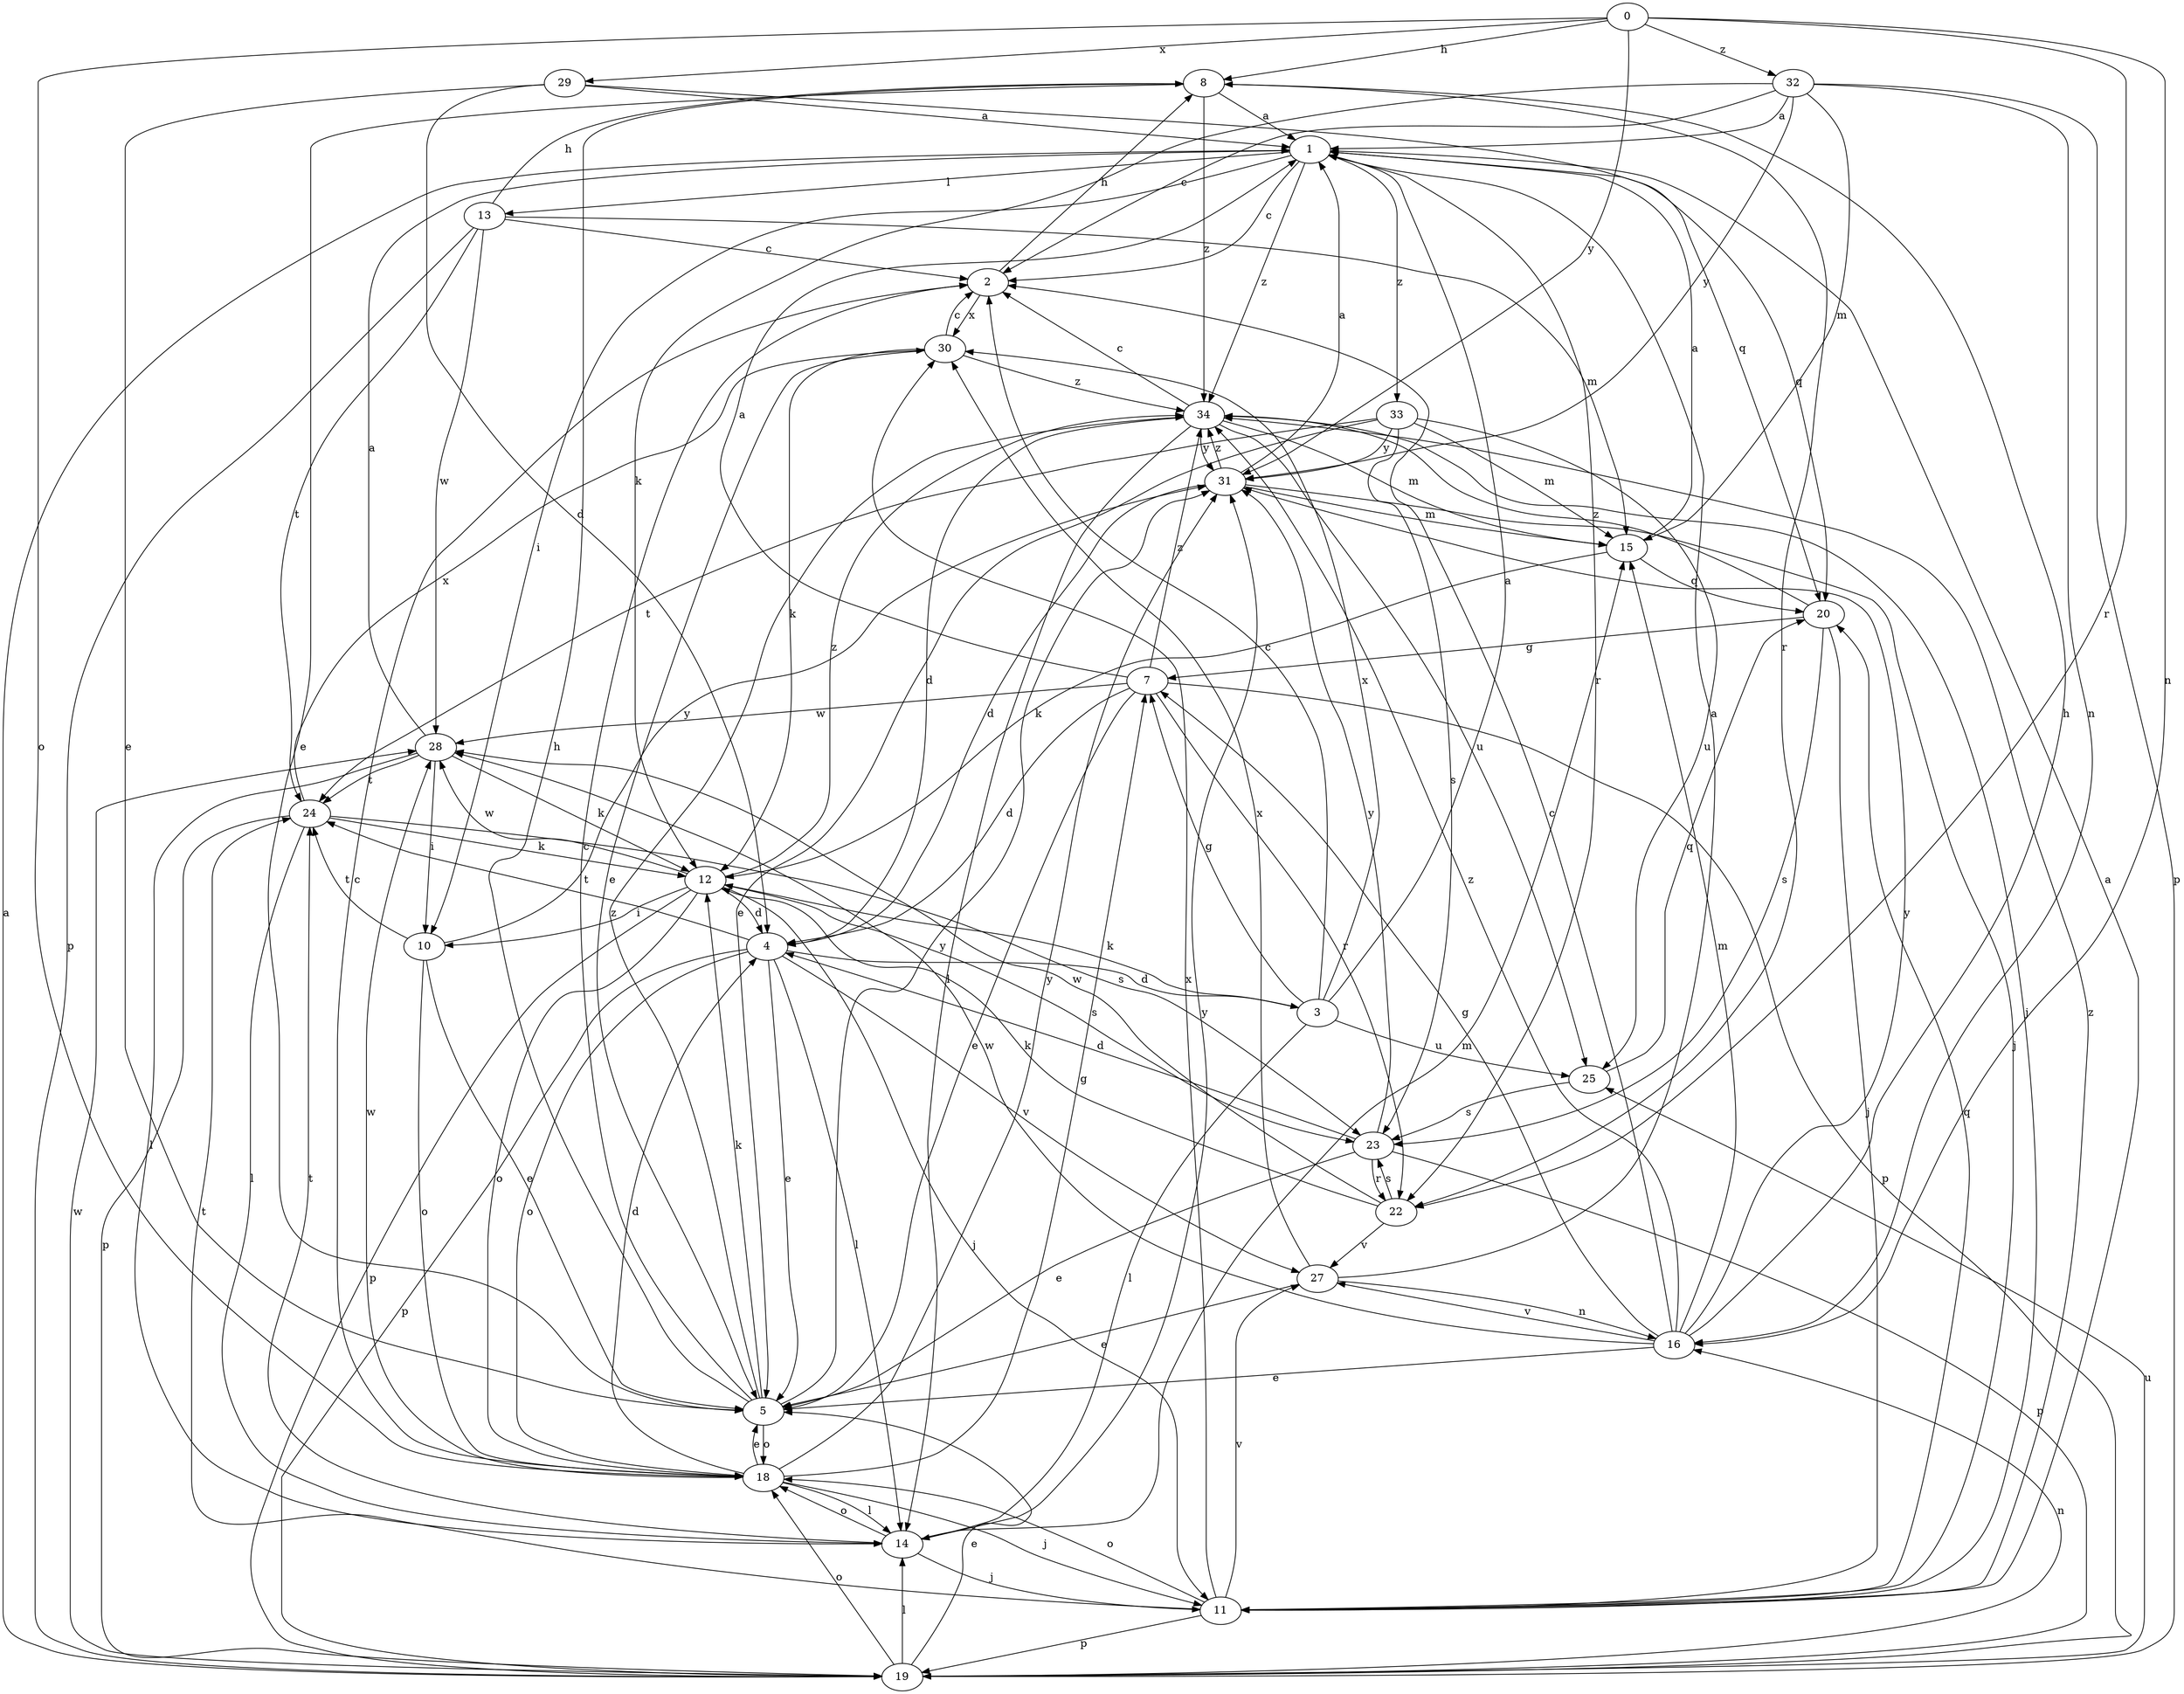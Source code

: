 strict digraph  {
0;
1;
2;
3;
4;
5;
7;
8;
10;
11;
12;
13;
14;
15;
16;
18;
19;
20;
22;
23;
24;
25;
27;
28;
29;
30;
31;
32;
33;
34;
0 -> 8  [label=h];
0 -> 16  [label=n];
0 -> 18  [label=o];
0 -> 22  [label=r];
0 -> 29  [label=x];
0 -> 31  [label=y];
0 -> 32  [label=z];
1 -> 2  [label=c];
1 -> 10  [label=i];
1 -> 13  [label=l];
1 -> 20  [label=q];
1 -> 22  [label=r];
1 -> 33  [label=z];
1 -> 34  [label=z];
2 -> 8  [label=h];
2 -> 30  [label=x];
3 -> 1  [label=a];
3 -> 2  [label=c];
3 -> 7  [label=g];
3 -> 12  [label=k];
3 -> 14  [label=l];
3 -> 25  [label=u];
3 -> 30  [label=x];
4 -> 3  [label=d];
4 -> 5  [label=e];
4 -> 14  [label=l];
4 -> 18  [label=o];
4 -> 19  [label=p];
4 -> 24  [label=t];
4 -> 27  [label=v];
5 -> 2  [label=c];
5 -> 8  [label=h];
5 -> 12  [label=k];
5 -> 18  [label=o];
5 -> 31  [label=y];
5 -> 34  [label=z];
7 -> 1  [label=a];
7 -> 4  [label=d];
7 -> 5  [label=e];
7 -> 19  [label=p];
7 -> 22  [label=r];
7 -> 28  [label=w];
7 -> 34  [label=z];
8 -> 1  [label=a];
8 -> 5  [label=e];
8 -> 22  [label=r];
8 -> 34  [label=z];
10 -> 5  [label=e];
10 -> 18  [label=o];
10 -> 24  [label=t];
10 -> 31  [label=y];
11 -> 1  [label=a];
11 -> 18  [label=o];
11 -> 19  [label=p];
11 -> 20  [label=q];
11 -> 24  [label=t];
11 -> 27  [label=v];
11 -> 30  [label=x];
11 -> 34  [label=z];
12 -> 4  [label=d];
12 -> 10  [label=i];
12 -> 11  [label=j];
12 -> 18  [label=o];
12 -> 19  [label=p];
12 -> 23  [label=s];
12 -> 28  [label=w];
12 -> 34  [label=z];
13 -> 2  [label=c];
13 -> 8  [label=h];
13 -> 15  [label=m];
13 -> 19  [label=p];
13 -> 24  [label=t];
13 -> 28  [label=w];
14 -> 11  [label=j];
14 -> 15  [label=m];
14 -> 18  [label=o];
14 -> 24  [label=t];
14 -> 31  [label=y];
15 -> 1  [label=a];
15 -> 12  [label=k];
15 -> 20  [label=q];
16 -> 2  [label=c];
16 -> 5  [label=e];
16 -> 7  [label=g];
16 -> 8  [label=h];
16 -> 15  [label=m];
16 -> 27  [label=v];
16 -> 28  [label=w];
16 -> 31  [label=y];
16 -> 34  [label=z];
18 -> 2  [label=c];
18 -> 4  [label=d];
18 -> 5  [label=e];
18 -> 7  [label=g];
18 -> 11  [label=j];
18 -> 14  [label=l];
18 -> 28  [label=w];
18 -> 31  [label=y];
19 -> 1  [label=a];
19 -> 5  [label=e];
19 -> 14  [label=l];
19 -> 16  [label=n];
19 -> 18  [label=o];
19 -> 25  [label=u];
19 -> 28  [label=w];
20 -> 7  [label=g];
20 -> 11  [label=j];
20 -> 23  [label=s];
20 -> 34  [label=z];
22 -> 12  [label=k];
22 -> 23  [label=s];
22 -> 27  [label=v];
22 -> 28  [label=w];
23 -> 4  [label=d];
23 -> 5  [label=e];
23 -> 19  [label=p];
23 -> 22  [label=r];
23 -> 31  [label=y];
24 -> 12  [label=k];
24 -> 14  [label=l];
24 -> 19  [label=p];
24 -> 23  [label=s];
24 -> 30  [label=x];
25 -> 20  [label=q];
25 -> 23  [label=s];
27 -> 1  [label=a];
27 -> 5  [label=e];
27 -> 16  [label=n];
27 -> 30  [label=x];
28 -> 1  [label=a];
28 -> 10  [label=i];
28 -> 12  [label=k];
28 -> 14  [label=l];
28 -> 24  [label=t];
29 -> 1  [label=a];
29 -> 4  [label=d];
29 -> 5  [label=e];
29 -> 20  [label=q];
30 -> 2  [label=c];
30 -> 5  [label=e];
30 -> 12  [label=k];
30 -> 34  [label=z];
31 -> 1  [label=a];
31 -> 4  [label=d];
31 -> 11  [label=j];
31 -> 15  [label=m];
31 -> 34  [label=z];
32 -> 1  [label=a];
32 -> 2  [label=c];
32 -> 12  [label=k];
32 -> 15  [label=m];
32 -> 16  [label=n];
32 -> 19  [label=p];
32 -> 31  [label=y];
33 -> 5  [label=e];
33 -> 15  [label=m];
33 -> 23  [label=s];
33 -> 24  [label=t];
33 -> 25  [label=u];
33 -> 31  [label=y];
34 -> 2  [label=c];
34 -> 4  [label=d];
34 -> 11  [label=j];
34 -> 14  [label=l];
34 -> 15  [label=m];
34 -> 25  [label=u];
34 -> 31  [label=y];
}
